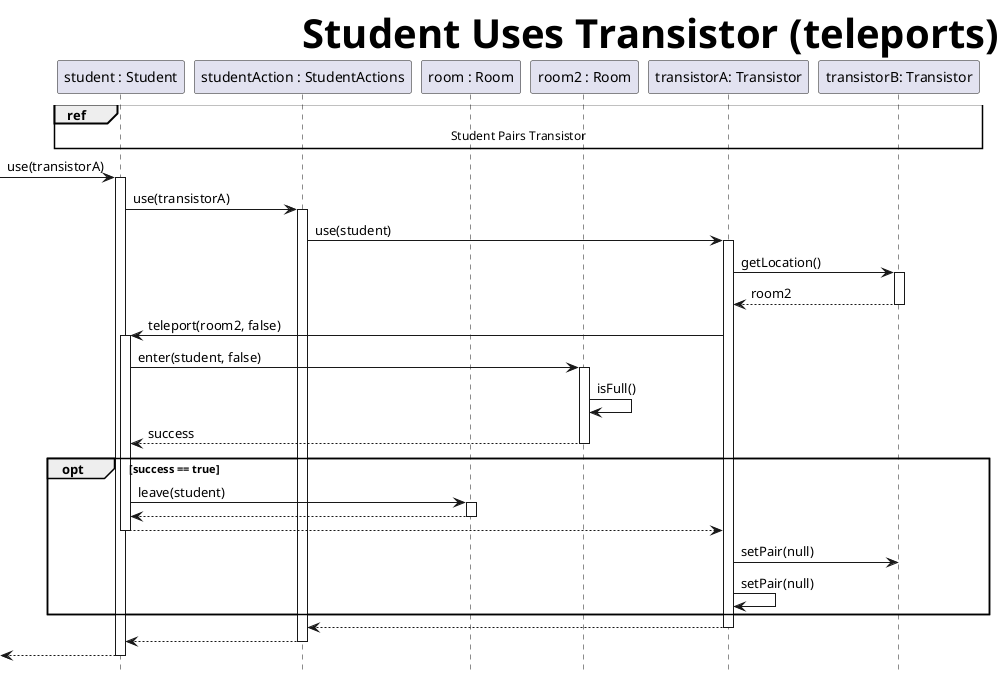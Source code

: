@startuml StudentUsesTransistor
skinparam headerFontSize 40
skinparam HeaderFontColor #000000
skinparam HeaderFontStyle bold
header Student Uses Transistor (teleports)
hide footbox

participant student as "student : Student"
participant actions as "studentAction : StudentActions"
participant room as "room : Room"
participant room2 as "room2 : Room"
participant t1 as "transistorA: Transistor"
participant t2 as "transistorB: Transistor"

' lets assume they are already paired

' this already contains the init
ref over student, t2: Student Pairs Transistor

-> student ++ : use(transistorA)
student -> actions ++ : use(transistorA)

actions -> t1++: use(student)
    t1 -> t2++: getLocation()
    return room2

    t1 -> student++: teleport(room2, false)
        student ->room2++: enter(student, false)
        room2 -> room2: isFull()
        return success

        opt success == true
            student -> room ++: leave(student)
            return
    return
            t1 -> t2: setPair(null)
            t1 -> t1: setPair(null)
        end
return
return
return

@enduml